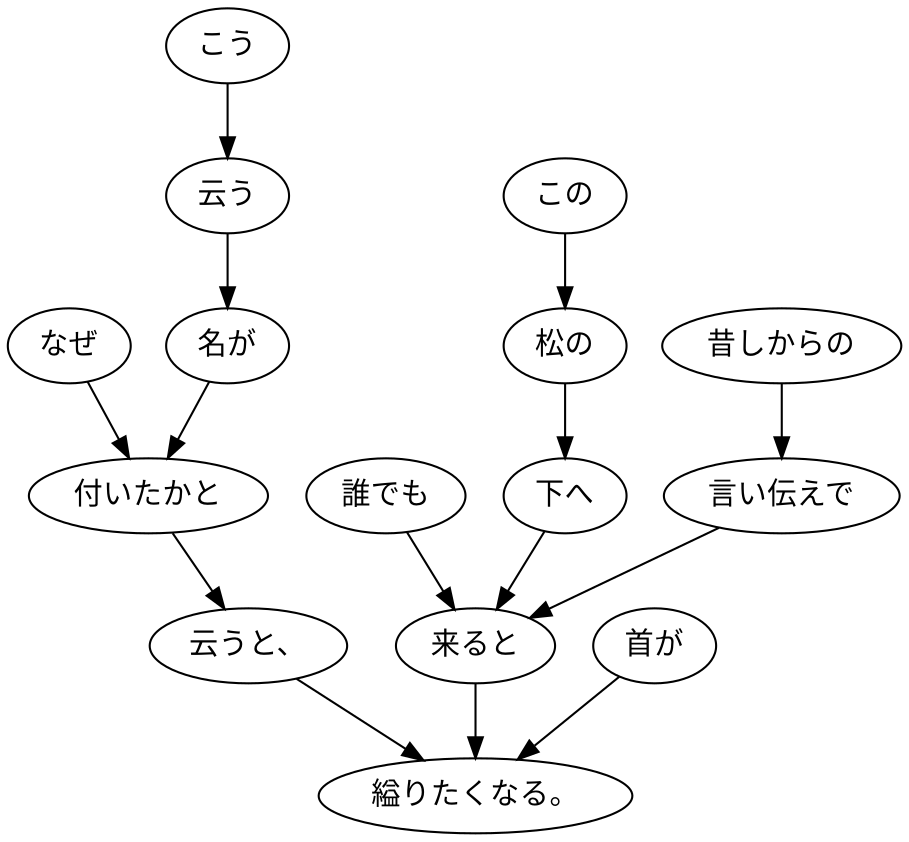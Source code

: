 digraph graph1069 {
	node0 [label="なぜ"];
	node1 [label="こう"];
	node2 [label="云う"];
	node3 [label="名が"];
	node4 [label="付いたかと"];
	node5 [label="云うと、"];
	node6 [label="昔しからの"];
	node7 [label="言い伝えで"];
	node8 [label="誰でも"];
	node9 [label="この"];
	node10 [label="松の"];
	node11 [label="下へ"];
	node12 [label="来ると"];
	node13 [label="首が"];
	node14 [label="縊りたくなる。"];
	node0 -> node4;
	node1 -> node2;
	node2 -> node3;
	node3 -> node4;
	node4 -> node5;
	node5 -> node14;
	node6 -> node7;
	node7 -> node12;
	node8 -> node12;
	node9 -> node10;
	node10 -> node11;
	node11 -> node12;
	node12 -> node14;
	node13 -> node14;
}
